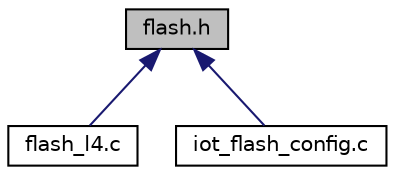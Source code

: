 digraph "flash.h"
{
 // LATEX_PDF_SIZE
  edge [fontname="Helvetica",fontsize="10",labelfontname="Helvetica",labelfontsize="10"];
  node [fontname="Helvetica",fontsize="10",shape=record];
  Node1 [label="flash.h",height=0.2,width=0.4,color="black", fillcolor="grey75", style="filled", fontcolor="black",tooltip="Management of the internal flash memory. Header for flash.c."];
  Node1 -> Node2 [dir="back",color="midnightblue",fontsize="10",style="solid",fontname="Helvetica"];
  Node2 [label="flash_l4.c",height=0.2,width=0.4,color="black", fillcolor="white", style="filled",URL="$flash__l4_8c.html",tooltip="Management of the L4 internal flash memory."];
  Node1 -> Node3 [dir="back",color="midnightblue",fontsize="10",style="solid",fontname="Helvetica"];
  Node3 [label="iot_flash_config.c",height=0.2,width=0.4,color="black", fillcolor="white", style="filled",URL="$iot__flash__config_8c.html",tooltip="configuration in flash memory."];
}

